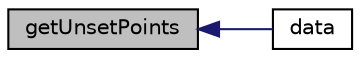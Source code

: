 digraph "getUnsetPoints"
{
  bgcolor="transparent";
  edge [fontname="Helvetica",fontsize="10",labelfontname="Helvetica",labelfontsize="10"];
  node [fontname="Helvetica",fontsize="10",shape=record];
  rankdir="LR";
  Node155 [label="getUnsetPoints",height=0.2,width=0.4,color="black", fillcolor="grey75", style="filled", fontcolor="black"];
  Node155 -> Node156 [dir="back",color="midnightblue",fontsize="10",style="solid",fontname="Helvetica"];
  Node156 [label="data",height=0.2,width=0.4,color="black",URL="$a25989.html#a3cb51c6d7125aa51349080ee9eeba567",tooltip="Additional data to be passed into container. "];
}
